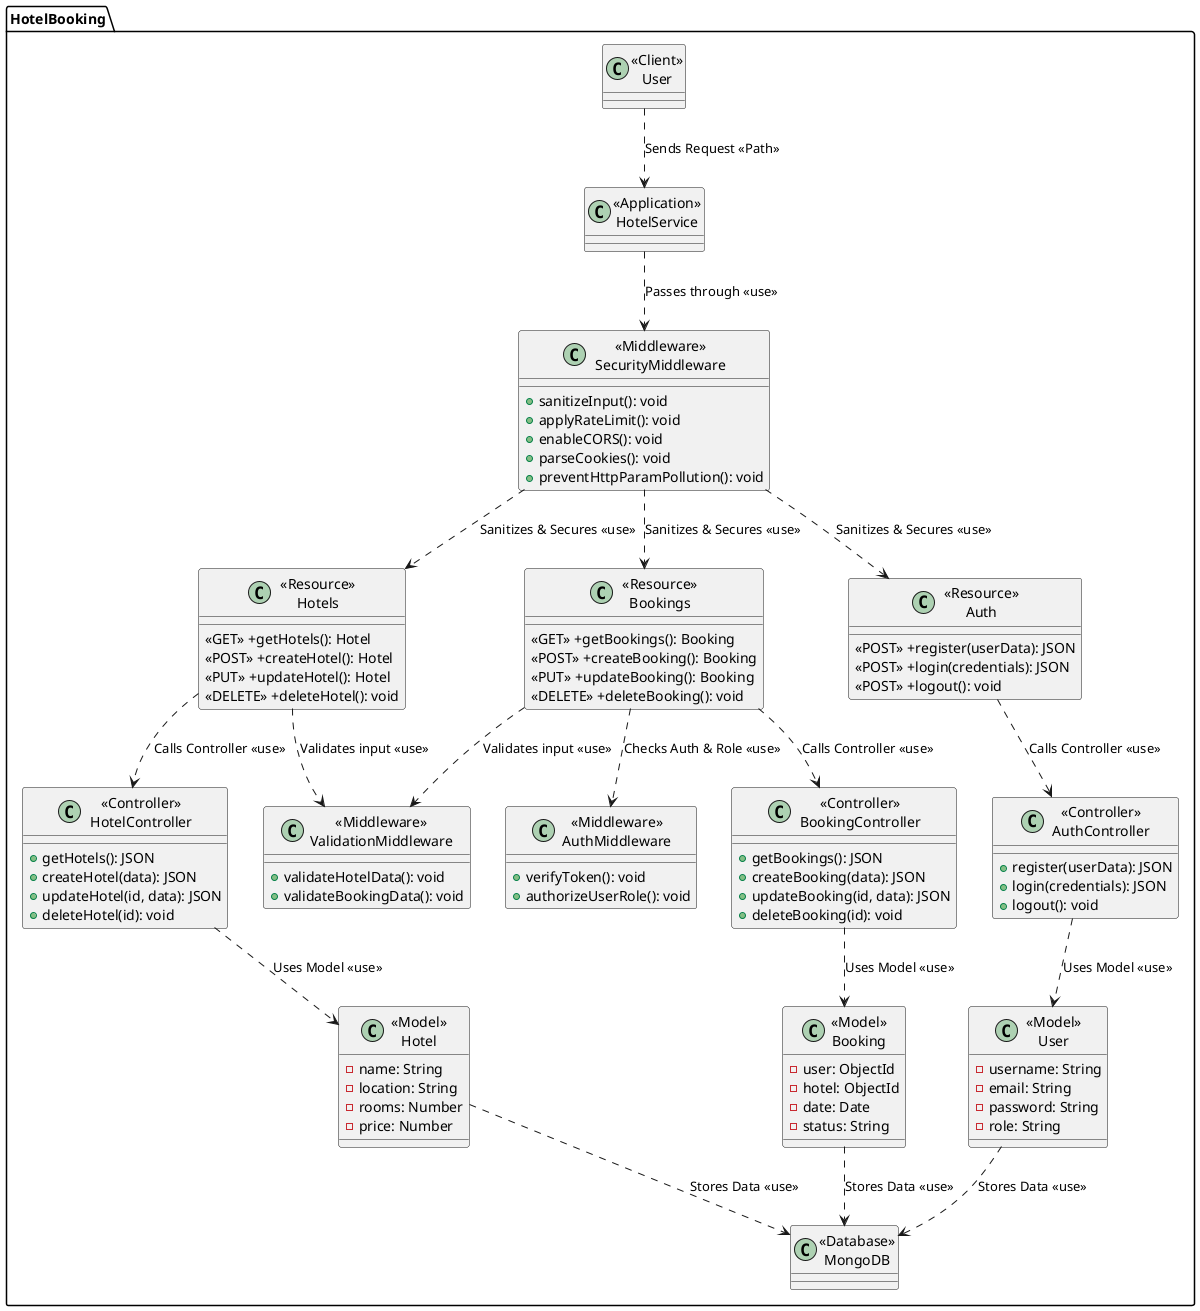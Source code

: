 @startuml
' left to right direction
package "HotelBooking"{
    class "<<Client>>\nUser" as Client{}
    class "<<Application>>\nHotelService" as HotelService{}
    
    class "<<Middleware>>\nSecurityMiddleware" as SecurityMiddleware{
        +sanitizeInput(): void
        +applyRateLimit(): void
        +enableCORS(): void
        +parseCookies(): void
        +preventHttpParamPollution(): void
    }

    class "<<Middleware>>\nAuthMiddleware" as AuthMiddleware{
        +verifyToken(): void
        +authorizeUserRole(): void
    }

    class "<<Middleware>>\nValidationMiddleware" as ValidationMiddleware{
        +validateHotelData(): void
        +validateBookingData(): void
    }
    
    class "<<Resource>>\nHotels" as ResourceHotels{
        <<GET>> +getHotels(): Hotel
        <<POST>> +createHotel(): Hotel
        <<PUT>> +updateHotel(): Hotel
        <<DELETE>> +deleteHotel(): void
    }

    class "<<Resource>>\nBookings" as ResourceBookings{
        <<GET>> +getBookings(): Booking
        <<POST>> +createBooking(): Booking
        <<PUT>> +updateBooking(): Booking
        <<DELETE>> +deleteBooking(): void
    }

    class "<<Resource>>\nAuth" as ResourceAuth{
        <<POST>> +register(userData): JSON
        <<POST>> +login(credentials): JSON
        <<POST>> +logout(): void
    }

    class "<<Controller>>\nHotelController" as HotelController {
        +getHotels(): JSON
        +createHotel(data): JSON
        +updateHotel(id, data): JSON
        +deleteHotel(id): void
    }

    class "<<Controller>>\nBookingController" as BookingController {
        +getBookings(): JSON
        +createBooking(data): JSON
        +updateBooking(id, data): JSON
        +deleteBooking(id): void
    }

    class "<<Controller>>\nAuthController" as AuthController {
        +register(userData): JSON
        +login(credentials): JSON
        +logout(): void
    }

    class "<<Model>>\nHotel" as HotelModel {
        -name: String
        -location: String
        -rooms: Number
        -price: Number
    }

    class "<<Model>>\nBooking" as BookingModel {
        -user: ObjectId
        -hotel: ObjectId
        -date: Date
        -status: String
    }

    class "<<Model>>\nUser" as UserModel {
        -username: String
        -email: String
        -password: String
        -role: String
    }

    class "<<Database>>\nMongoDB" as Database{}
}

Client ..> HotelService:"Sends Request <<Path>>"
HotelService ..> SecurityMiddleware:"Passes through <<use>>"
SecurityMiddleware ..> ResourceHotels:"Sanitizes & Secures <<use>>"
SecurityMiddleware ..> ResourceBookings:"Sanitizes & Secures <<use>>"
SecurityMiddleware ..> ResourceAuth:"Sanitizes & Secures <<use>>"

ResourceHotels ..> ValidationMiddleware:"Validates input <<use>>"
ResourceBookings ..> AuthMiddleware:"Checks Auth & Role <<use>>"
ResourceBookings ..> ValidationMiddleware:"Validates input <<use>>"

ResourceHotels ..> HotelController:"Calls Controller <<use>>"
HotelController ..> HotelModel:"Uses Model <<use>>"
HotelModel ..> Database:"Stores Data <<use>>"

ResourceBookings ..> BookingController:"Calls Controller <<use>>"
BookingController ..> BookingModel:"Uses Model <<use>>"
BookingModel ..> Database:"Stores Data <<use>>"

ResourceAuth ..> AuthController:"Calls Controller <<use>>"
AuthController ..> UserModel:"Uses Model <<use>>"
UserModel ..> Database:"Stores Data <<use>>"

@enduml
